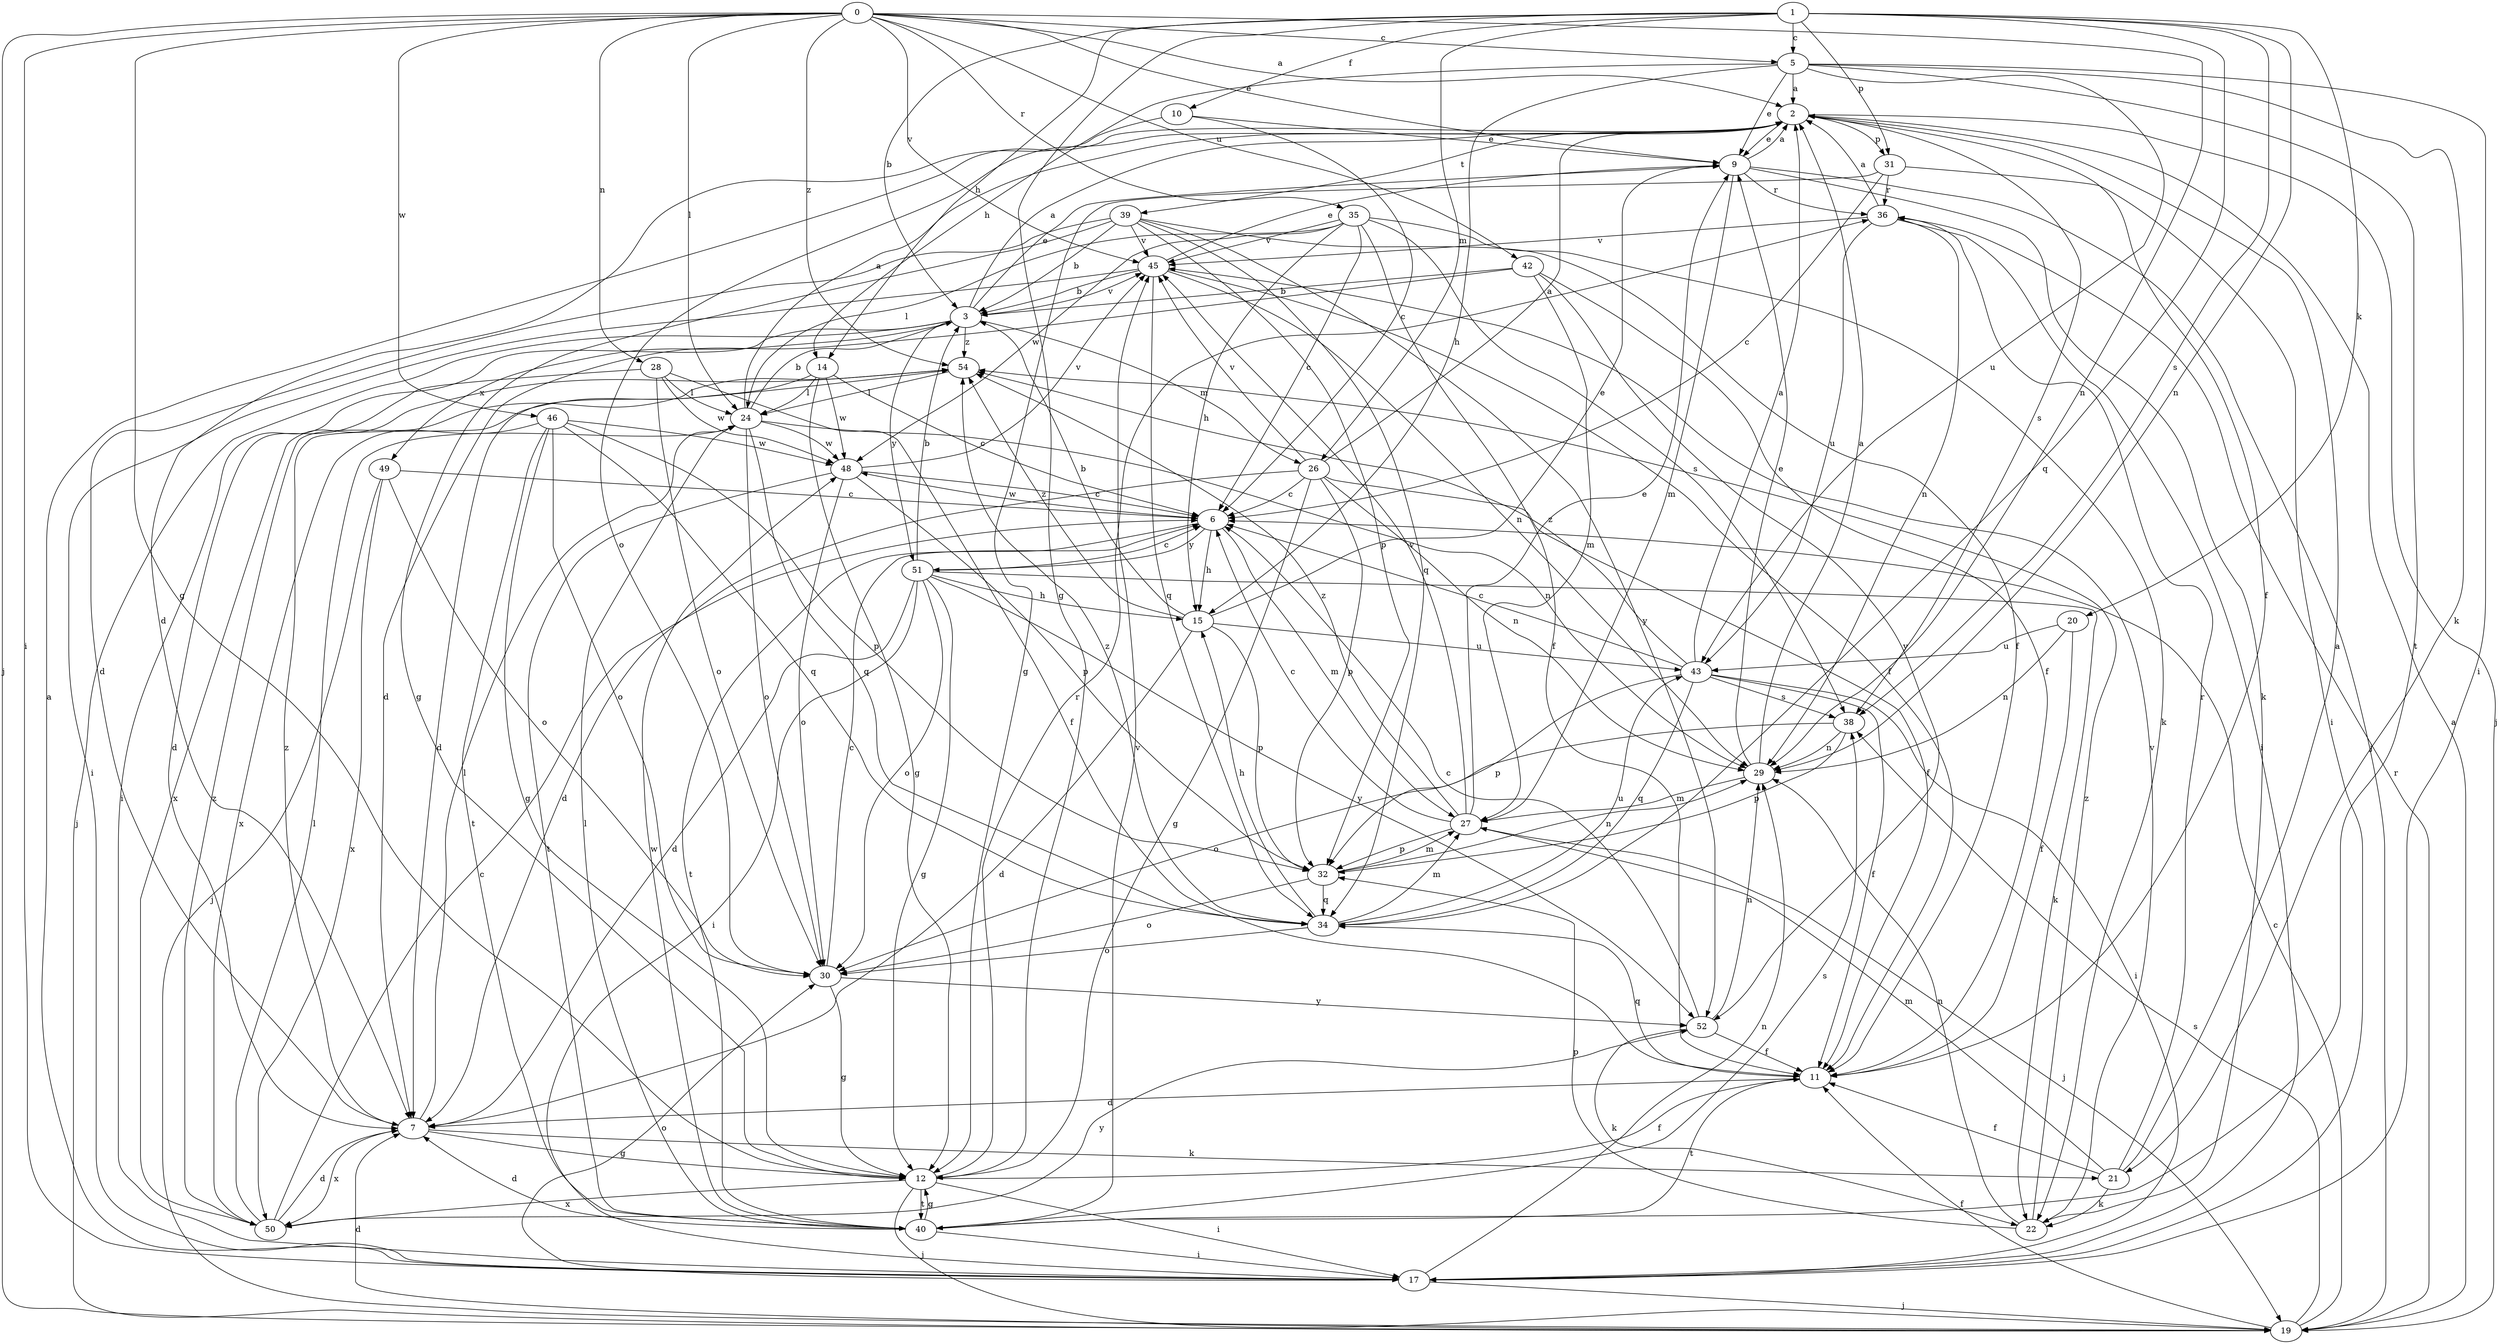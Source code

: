 strict digraph  {
0;
1;
2;
3;
5;
6;
7;
9;
10;
11;
12;
14;
15;
17;
19;
20;
21;
22;
24;
26;
27;
28;
29;
30;
31;
32;
34;
35;
36;
38;
39;
40;
42;
43;
45;
46;
48;
49;
50;
51;
52;
54;
0 -> 2  [label=a];
0 -> 5  [label=c];
0 -> 9  [label=e];
0 -> 12  [label=g];
0 -> 17  [label=i];
0 -> 19  [label=j];
0 -> 24  [label=l];
0 -> 28  [label=n];
0 -> 29  [label=n];
0 -> 35  [label=r];
0 -> 42  [label=u];
0 -> 45  [label=v];
0 -> 46  [label=w];
0 -> 54  [label=z];
1 -> 3  [label=b];
1 -> 5  [label=c];
1 -> 10  [label=f];
1 -> 12  [label=g];
1 -> 14  [label=h];
1 -> 20  [label=k];
1 -> 26  [label=m];
1 -> 29  [label=n];
1 -> 31  [label=p];
1 -> 34  [label=q];
1 -> 38  [label=s];
2 -> 9  [label=e];
2 -> 11  [label=f];
2 -> 19  [label=j];
2 -> 30  [label=o];
2 -> 31  [label=p];
2 -> 38  [label=s];
2 -> 39  [label=t];
3 -> 2  [label=a];
3 -> 9  [label=e];
3 -> 17  [label=i];
3 -> 19  [label=j];
3 -> 26  [label=m];
3 -> 45  [label=v];
3 -> 49  [label=x];
3 -> 51  [label=y];
3 -> 54  [label=z];
5 -> 2  [label=a];
5 -> 9  [label=e];
5 -> 14  [label=h];
5 -> 15  [label=h];
5 -> 17  [label=i];
5 -> 21  [label=k];
5 -> 40  [label=t];
5 -> 43  [label=u];
6 -> 15  [label=h];
6 -> 27  [label=m];
6 -> 40  [label=t];
6 -> 48  [label=w];
6 -> 51  [label=y];
7 -> 12  [label=g];
7 -> 21  [label=k];
7 -> 24  [label=l];
7 -> 50  [label=x];
7 -> 54  [label=z];
9 -> 2  [label=a];
9 -> 19  [label=j];
9 -> 22  [label=k];
9 -> 27  [label=m];
9 -> 36  [label=r];
10 -> 6  [label=c];
10 -> 7  [label=d];
10 -> 9  [label=e];
11 -> 7  [label=d];
11 -> 34  [label=q];
11 -> 40  [label=t];
12 -> 11  [label=f];
12 -> 17  [label=i];
12 -> 19  [label=j];
12 -> 36  [label=r];
12 -> 40  [label=t];
12 -> 50  [label=x];
14 -> 6  [label=c];
14 -> 7  [label=d];
14 -> 12  [label=g];
14 -> 24  [label=l];
14 -> 48  [label=w];
15 -> 3  [label=b];
15 -> 7  [label=d];
15 -> 9  [label=e];
15 -> 32  [label=p];
15 -> 43  [label=u];
15 -> 54  [label=z];
17 -> 2  [label=a];
17 -> 19  [label=j];
17 -> 29  [label=n];
17 -> 30  [label=o];
19 -> 2  [label=a];
19 -> 6  [label=c];
19 -> 7  [label=d];
19 -> 11  [label=f];
19 -> 36  [label=r];
19 -> 38  [label=s];
20 -> 11  [label=f];
20 -> 29  [label=n];
20 -> 43  [label=u];
21 -> 2  [label=a];
21 -> 11  [label=f];
21 -> 22  [label=k];
21 -> 27  [label=m];
21 -> 36  [label=r];
22 -> 29  [label=n];
22 -> 32  [label=p];
22 -> 45  [label=v];
22 -> 54  [label=z];
24 -> 2  [label=a];
24 -> 3  [label=b];
24 -> 29  [label=n];
24 -> 30  [label=o];
24 -> 34  [label=q];
24 -> 48  [label=w];
26 -> 2  [label=a];
26 -> 6  [label=c];
26 -> 7  [label=d];
26 -> 11  [label=f];
26 -> 12  [label=g];
26 -> 29  [label=n];
26 -> 32  [label=p];
26 -> 45  [label=v];
27 -> 6  [label=c];
27 -> 9  [label=e];
27 -> 19  [label=j];
27 -> 32  [label=p];
27 -> 45  [label=v];
27 -> 54  [label=z];
28 -> 7  [label=d];
28 -> 11  [label=f];
28 -> 24  [label=l];
28 -> 30  [label=o];
28 -> 48  [label=w];
29 -> 2  [label=a];
29 -> 9  [label=e];
29 -> 27  [label=m];
30 -> 6  [label=c];
30 -> 12  [label=g];
30 -> 52  [label=y];
31 -> 6  [label=c];
31 -> 12  [label=g];
31 -> 17  [label=i];
31 -> 36  [label=r];
32 -> 27  [label=m];
32 -> 29  [label=n];
32 -> 30  [label=o];
32 -> 34  [label=q];
34 -> 15  [label=h];
34 -> 27  [label=m];
34 -> 30  [label=o];
34 -> 43  [label=u];
34 -> 54  [label=z];
35 -> 6  [label=c];
35 -> 11  [label=f];
35 -> 15  [label=h];
35 -> 22  [label=k];
35 -> 24  [label=l];
35 -> 38  [label=s];
35 -> 45  [label=v];
35 -> 48  [label=w];
36 -> 2  [label=a];
36 -> 17  [label=i];
36 -> 29  [label=n];
36 -> 43  [label=u];
36 -> 45  [label=v];
38 -> 29  [label=n];
38 -> 30  [label=o];
38 -> 32  [label=p];
39 -> 3  [label=b];
39 -> 7  [label=d];
39 -> 11  [label=f];
39 -> 12  [label=g];
39 -> 32  [label=p];
39 -> 34  [label=q];
39 -> 45  [label=v];
39 -> 52  [label=y];
40 -> 7  [label=d];
40 -> 12  [label=g];
40 -> 17  [label=i];
40 -> 24  [label=l];
40 -> 38  [label=s];
40 -> 45  [label=v];
40 -> 48  [label=w];
42 -> 3  [label=b];
42 -> 7  [label=d];
42 -> 11  [label=f];
42 -> 27  [label=m];
42 -> 52  [label=y];
43 -> 2  [label=a];
43 -> 6  [label=c];
43 -> 11  [label=f];
43 -> 17  [label=i];
43 -> 32  [label=p];
43 -> 34  [label=q];
43 -> 38  [label=s];
43 -> 54  [label=z];
45 -> 3  [label=b];
45 -> 9  [label=e];
45 -> 11  [label=f];
45 -> 17  [label=i];
45 -> 29  [label=n];
45 -> 34  [label=q];
46 -> 12  [label=g];
46 -> 30  [label=o];
46 -> 32  [label=p];
46 -> 34  [label=q];
46 -> 40  [label=t];
46 -> 48  [label=w];
46 -> 50  [label=x];
48 -> 6  [label=c];
48 -> 30  [label=o];
48 -> 32  [label=p];
48 -> 40  [label=t];
48 -> 45  [label=v];
49 -> 6  [label=c];
49 -> 19  [label=j];
49 -> 30  [label=o];
49 -> 50  [label=x];
50 -> 6  [label=c];
50 -> 7  [label=d];
50 -> 24  [label=l];
50 -> 52  [label=y];
50 -> 54  [label=z];
51 -> 3  [label=b];
51 -> 6  [label=c];
51 -> 7  [label=d];
51 -> 12  [label=g];
51 -> 15  [label=h];
51 -> 17  [label=i];
51 -> 22  [label=k];
51 -> 30  [label=o];
51 -> 52  [label=y];
52 -> 6  [label=c];
52 -> 11  [label=f];
52 -> 22  [label=k];
52 -> 29  [label=n];
54 -> 24  [label=l];
54 -> 50  [label=x];
}
